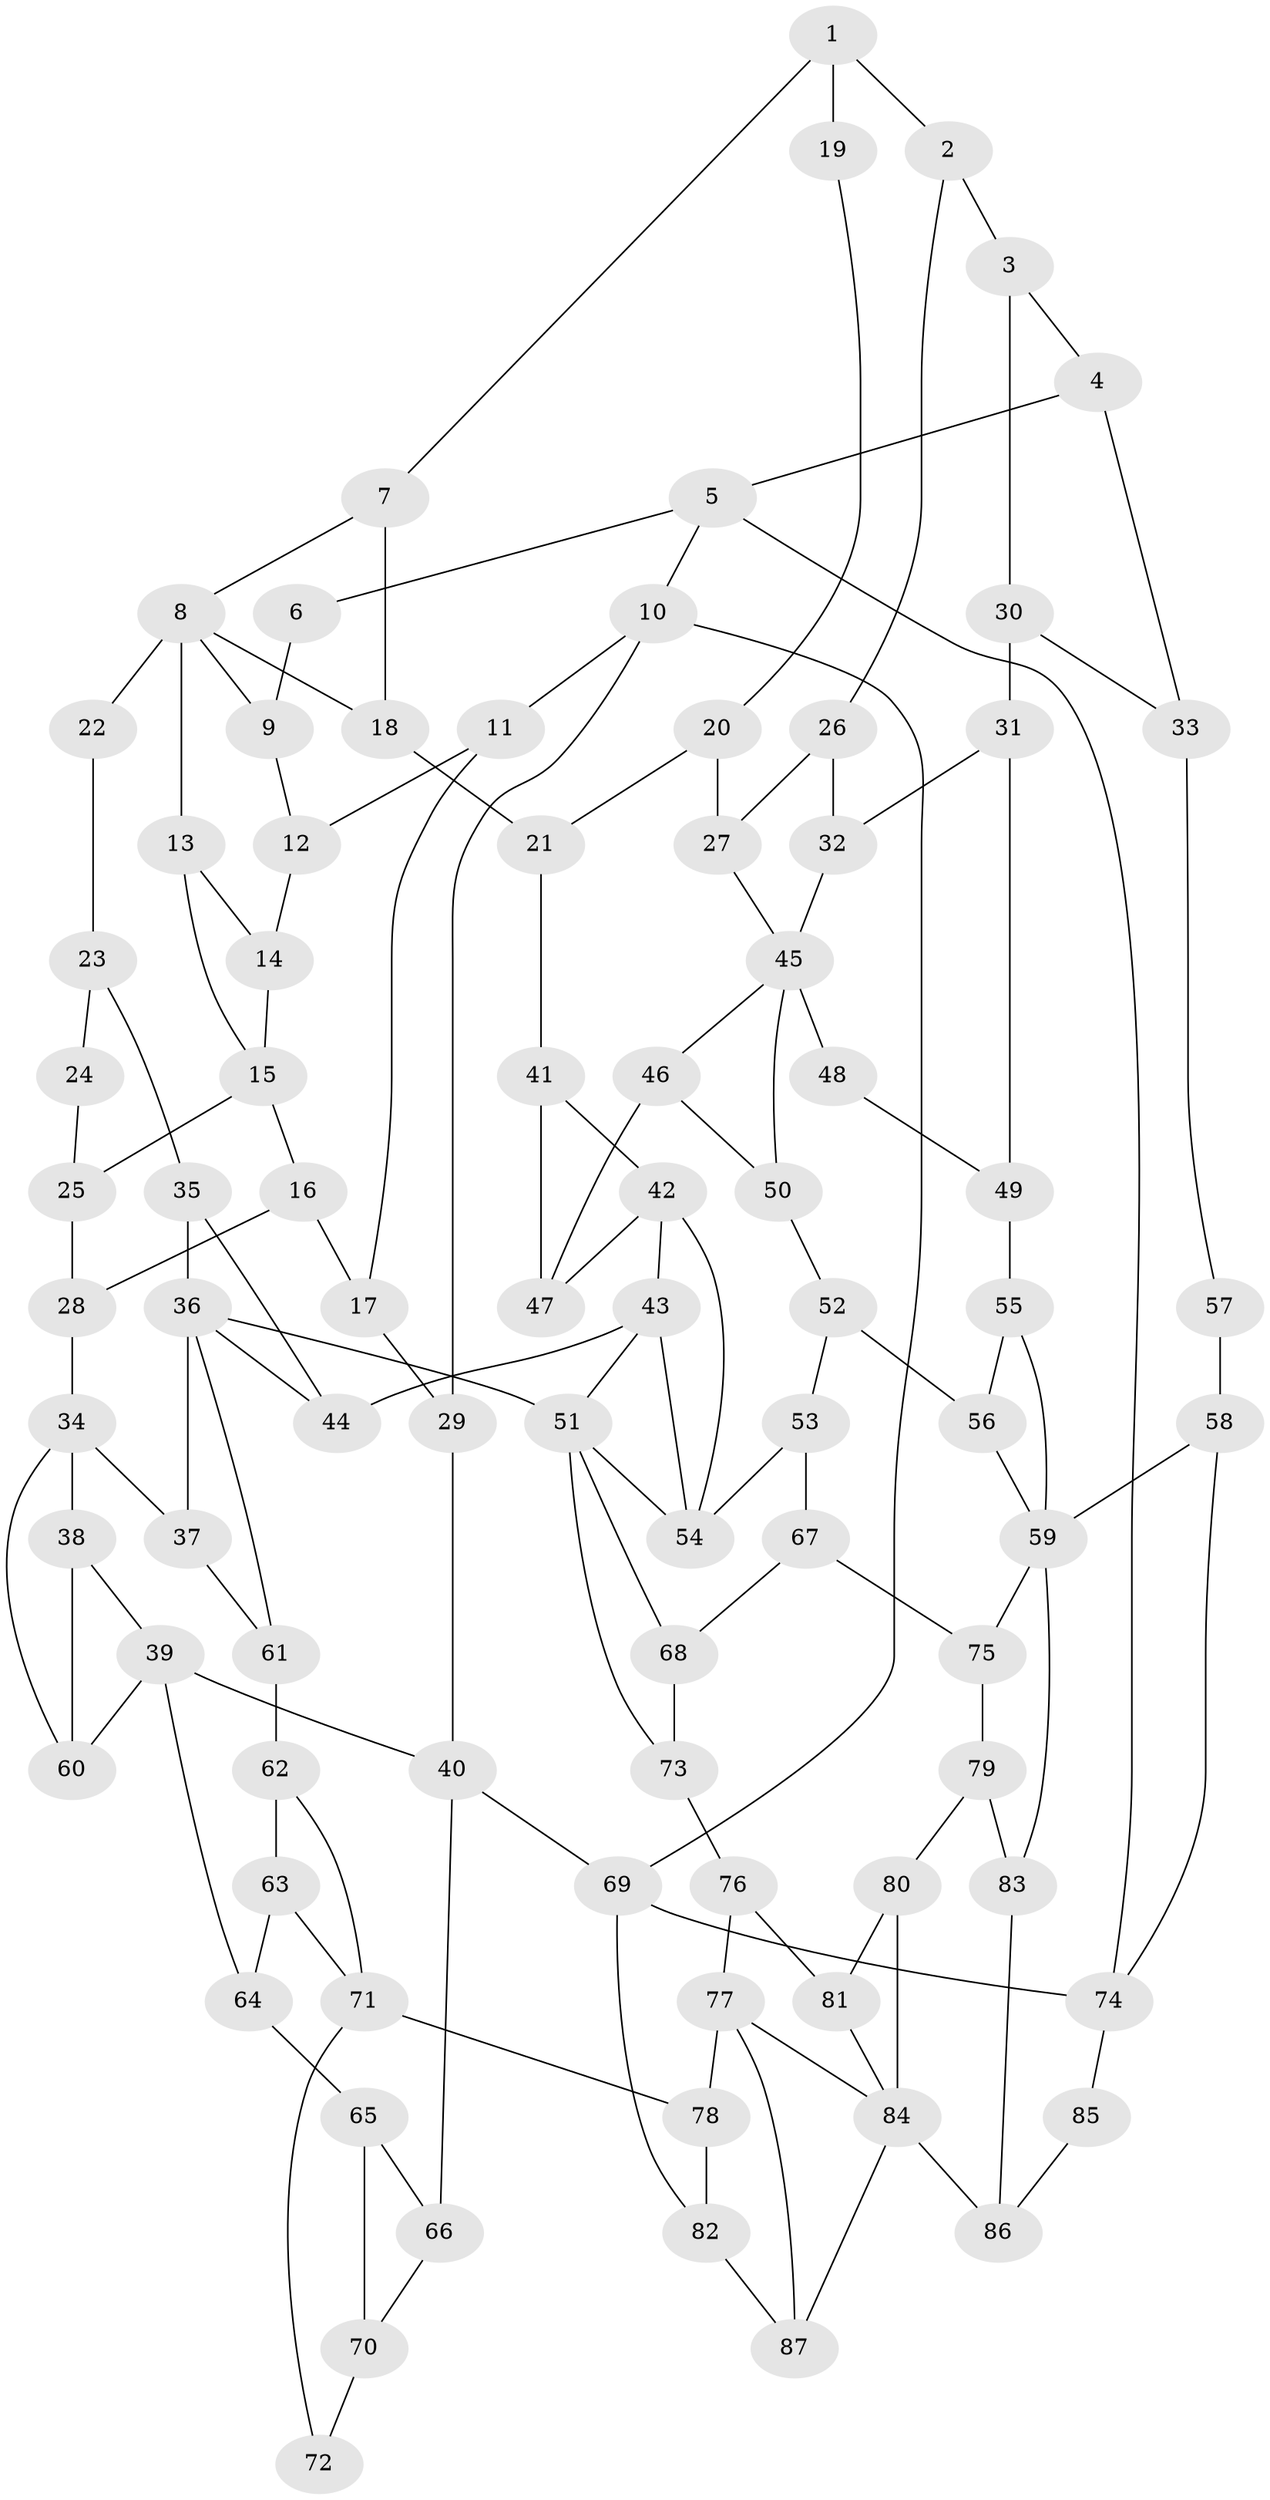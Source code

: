 // original degree distribution, {3: 0.020833333333333332, 5: 0.5625, 4: 0.20833333333333334, 6: 0.20833333333333334}
// Generated by graph-tools (version 1.1) at 2025/54/03/04/25 22:54:27]
// undirected, 87 vertices, 139 edges
graph export_dot {
  node [color=gray90,style=filled];
  1;
  2;
  3;
  4;
  5;
  6;
  7;
  8;
  9;
  10;
  11;
  12;
  13;
  14;
  15;
  16;
  17;
  18;
  19;
  20;
  21;
  22;
  23;
  24;
  25;
  26;
  27;
  28;
  29;
  30;
  31;
  32;
  33;
  34;
  35;
  36;
  37;
  38;
  39;
  40;
  41;
  42;
  43;
  44;
  45;
  46;
  47;
  48;
  49;
  50;
  51;
  52;
  53;
  54;
  55;
  56;
  57;
  58;
  59;
  60;
  61;
  62;
  63;
  64;
  65;
  66;
  67;
  68;
  69;
  70;
  71;
  72;
  73;
  74;
  75;
  76;
  77;
  78;
  79;
  80;
  81;
  82;
  83;
  84;
  85;
  86;
  87;
  1 -- 2 [weight=1.0];
  1 -- 7 [weight=1.0];
  1 -- 19 [weight=2.0];
  2 -- 3 [weight=1.0];
  2 -- 26 [weight=1.0];
  3 -- 4 [weight=1.0];
  3 -- 30 [weight=1.0];
  4 -- 5 [weight=1.0];
  4 -- 33 [weight=1.0];
  5 -- 6 [weight=1.0];
  5 -- 10 [weight=1.0];
  5 -- 74 [weight=1.0];
  6 -- 9 [weight=1.0];
  7 -- 8 [weight=1.0];
  7 -- 18 [weight=1.0];
  8 -- 9 [weight=1.0];
  8 -- 13 [weight=1.0];
  8 -- 18 [weight=1.0];
  8 -- 22 [weight=2.0];
  9 -- 12 [weight=1.0];
  10 -- 11 [weight=1.0];
  10 -- 29 [weight=1.0];
  10 -- 69 [weight=1.0];
  11 -- 12 [weight=1.0];
  11 -- 17 [weight=1.0];
  12 -- 14 [weight=1.0];
  13 -- 14 [weight=1.0];
  13 -- 15 [weight=1.0];
  14 -- 15 [weight=1.0];
  15 -- 16 [weight=1.0];
  15 -- 25 [weight=1.0];
  16 -- 17 [weight=1.0];
  16 -- 28 [weight=1.0];
  17 -- 29 [weight=1.0];
  18 -- 21 [weight=1.0];
  19 -- 20 [weight=1.0];
  20 -- 21 [weight=1.0];
  20 -- 27 [weight=1.0];
  21 -- 41 [weight=1.0];
  22 -- 23 [weight=1.0];
  23 -- 24 [weight=1.0];
  23 -- 35 [weight=1.0];
  24 -- 25 [weight=1.0];
  25 -- 28 [weight=1.0];
  26 -- 27 [weight=1.0];
  26 -- 32 [weight=1.0];
  27 -- 45 [weight=1.0];
  28 -- 34 [weight=1.0];
  29 -- 40 [weight=1.0];
  30 -- 31 [weight=4.0];
  30 -- 33 [weight=1.0];
  31 -- 32 [weight=1.0];
  31 -- 49 [weight=1.0];
  32 -- 45 [weight=1.0];
  33 -- 57 [weight=1.0];
  34 -- 37 [weight=1.0];
  34 -- 38 [weight=1.0];
  34 -- 60 [weight=1.0];
  35 -- 36 [weight=1.0];
  35 -- 44 [weight=1.0];
  36 -- 37 [weight=1.0];
  36 -- 44 [weight=1.0];
  36 -- 51 [weight=2.0];
  36 -- 61 [weight=1.0];
  37 -- 61 [weight=1.0];
  38 -- 39 [weight=1.0];
  38 -- 60 [weight=1.0];
  39 -- 40 [weight=2.0];
  39 -- 60 [weight=1.0];
  39 -- 64 [weight=1.0];
  40 -- 66 [weight=2.0];
  40 -- 69 [weight=1.0];
  41 -- 42 [weight=1.0];
  41 -- 47 [weight=1.0];
  42 -- 43 [weight=3.0];
  42 -- 47 [weight=1.0];
  42 -- 54 [weight=1.0];
  43 -- 44 [weight=1.0];
  43 -- 51 [weight=1.0];
  43 -- 54 [weight=1.0];
  45 -- 46 [weight=1.0];
  45 -- 48 [weight=2.0];
  45 -- 50 [weight=1.0];
  46 -- 47 [weight=1.0];
  46 -- 50 [weight=1.0];
  48 -- 49 [weight=1.0];
  49 -- 55 [weight=1.0];
  50 -- 52 [weight=1.0];
  51 -- 54 [weight=1.0];
  51 -- 68 [weight=1.0];
  51 -- 73 [weight=1.0];
  52 -- 53 [weight=1.0];
  52 -- 56 [weight=1.0];
  53 -- 54 [weight=1.0];
  53 -- 67 [weight=1.0];
  55 -- 56 [weight=1.0];
  55 -- 59 [weight=1.0];
  56 -- 59 [weight=1.0];
  57 -- 58 [weight=2.0];
  58 -- 59 [weight=2.0];
  58 -- 74 [weight=1.0];
  59 -- 75 [weight=1.0];
  59 -- 83 [weight=1.0];
  61 -- 62 [weight=1.0];
  62 -- 63 [weight=1.0];
  62 -- 71 [weight=1.0];
  63 -- 64 [weight=1.0];
  63 -- 71 [weight=1.0];
  64 -- 65 [weight=1.0];
  65 -- 66 [weight=2.0];
  65 -- 70 [weight=1.0];
  66 -- 70 [weight=2.0];
  67 -- 68 [weight=1.0];
  67 -- 75 [weight=1.0];
  68 -- 73 [weight=1.0];
  69 -- 74 [weight=1.0];
  69 -- 82 [weight=1.0];
  70 -- 72 [weight=2.0];
  71 -- 72 [weight=2.0];
  71 -- 78 [weight=2.0];
  73 -- 76 [weight=1.0];
  74 -- 85 [weight=1.0];
  75 -- 79 [weight=1.0];
  76 -- 77 [weight=1.0];
  76 -- 81 [weight=1.0];
  77 -- 78 [weight=2.0];
  77 -- 84 [weight=1.0];
  77 -- 87 [weight=1.0];
  78 -- 82 [weight=1.0];
  79 -- 80 [weight=1.0];
  79 -- 83 [weight=1.0];
  80 -- 81 [weight=1.0];
  80 -- 84 [weight=1.0];
  81 -- 84 [weight=1.0];
  82 -- 87 [weight=1.0];
  83 -- 86 [weight=1.0];
  84 -- 86 [weight=2.0];
  84 -- 87 [weight=1.0];
  85 -- 86 [weight=2.0];
}
